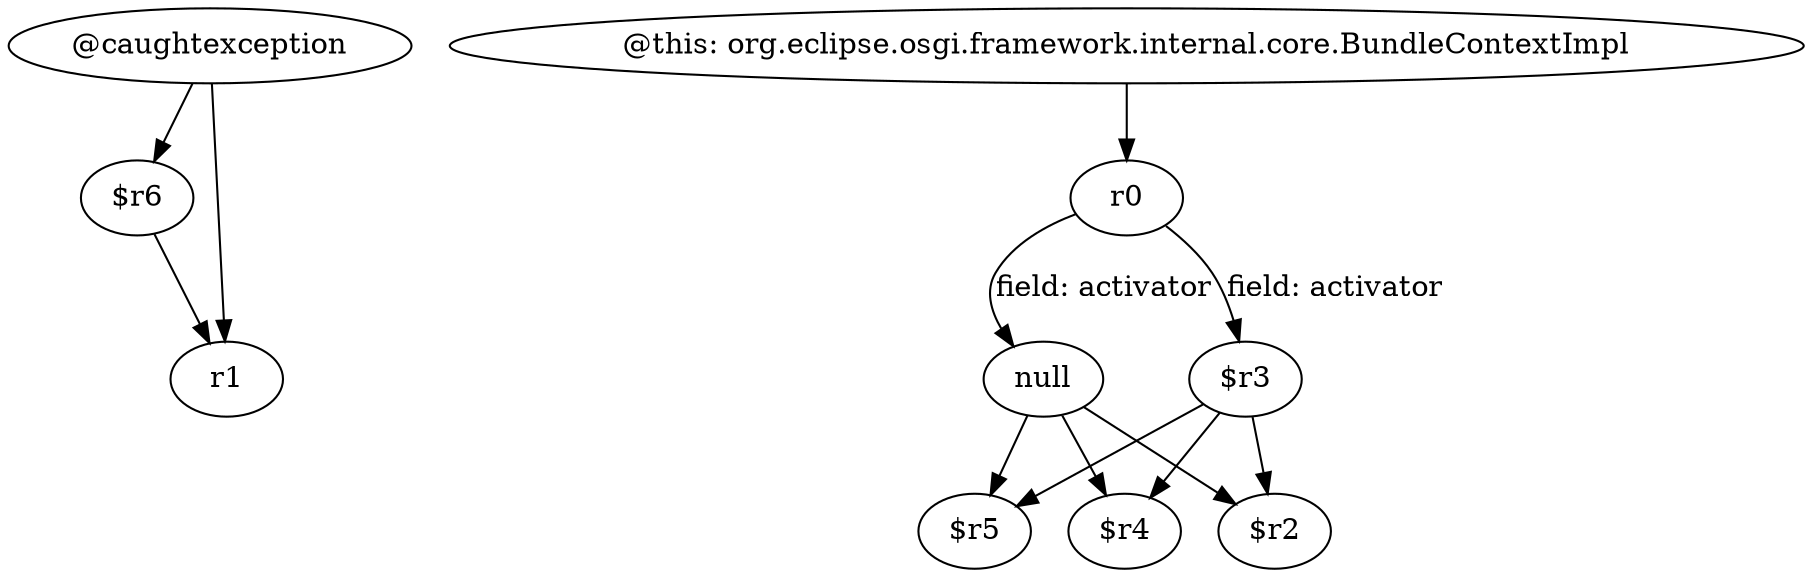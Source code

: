 digraph g {
0[label="@caughtexception"]
1[label="$r6"]
0->1[label=""]
2[label="r1"]
1->2[label=""]
3[label="$r3"]
4[label="$r5"]
3->4[label=""]
5[label="@this: org.eclipse.osgi.framework.internal.core.BundleContextImpl"]
6[label="r0"]
5->6[label=""]
6->3[label="field: activator"]
0->2[label=""]
7[label="$r2"]
3->7[label=""]
8[label="null"]
6->8[label="field: activator"]
9[label="$r4"]
3->9[label=""]
8->4[label=""]
8->7[label=""]
8->9[label=""]
}